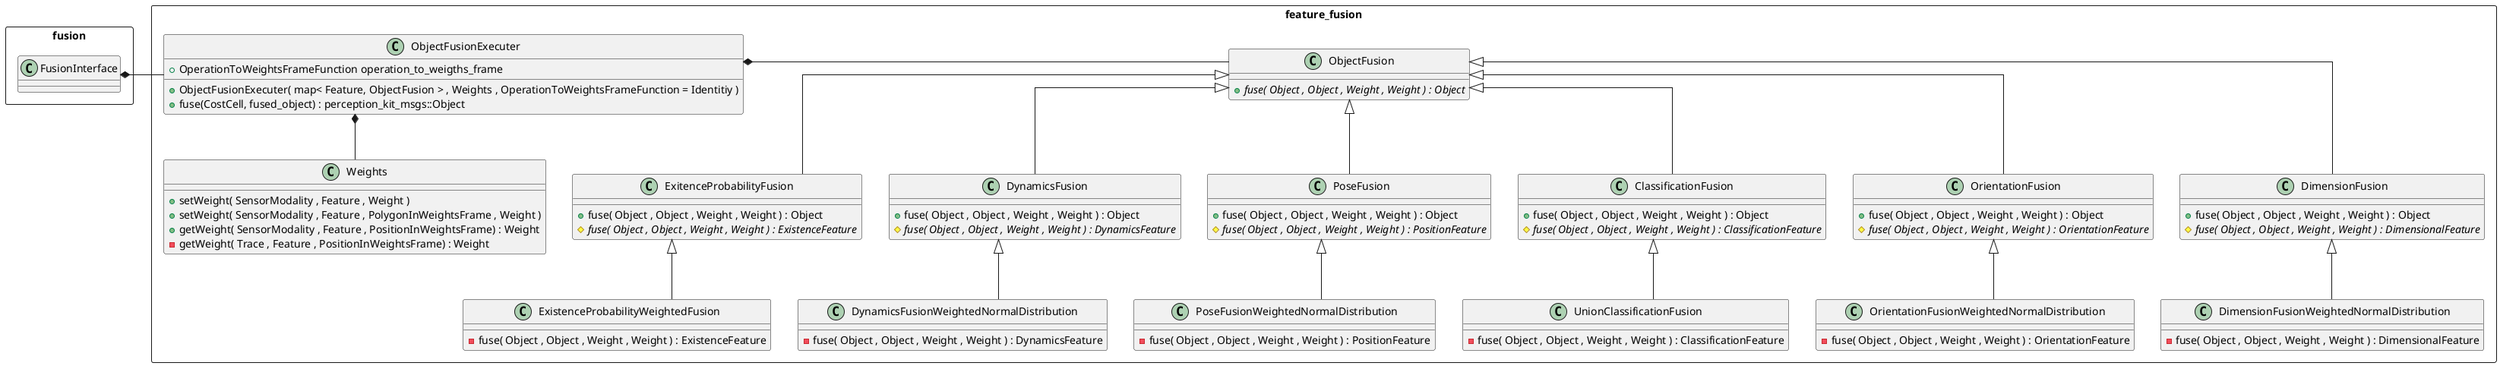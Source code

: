 @startuml(id=feature_fusion) TrackToTrackFusion_Feature

skinparam linetype ortho

package fusion <<Rectangle>> {

    class FusionInterface {
    }
} 

package feature_fusion <<Rectangle>> {
    class ObjectFusionExecuter {
        + ObjectFusionExecuter( map< Feature, ObjectFusion > , Weights , OperationToWeightsFrameFunction = Identitiy )
        + fuse(CostCell, fused_object) : perception_kit_msgs::Object
        + OperationToWeightsFrameFunction operation_to_weigths_frame
    }

    class Weights {

        + setWeight( SensorModality , Feature , Weight )
        + setWeight( SensorModality , Feature , PolygonInWeightsFrame , Weight )
        + getWeight( SensorModality , Feature , PositionInWeightsFrame) : Weight
        - getWeight( Trace , Feature , PositionInWeightsFrame) : Weight

    }

    class ObjectFusion {
        + {abstract} fuse( Object , Object , Weight , Weight ) : Object
    }

    class DimensionFusion {
        +  fuse( Object , Object , Weight , Weight ) : Object
        #  {abstract} fuse( Object , Object , Weight , Weight ) : DimensionalFeature
    }
    class DimensionFusionWeightedNormalDistribution {
        - fuse( Object , Object , Weight , Weight ) : DimensionalFeature
    }

    class ExitenceProbabilityFusion {
        +  fuse( Object , Object , Weight , Weight ) : Object
        #  {abstract} fuse( Object , Object , Weight , Weight ) : ExistenceFeature
    }
    class ExistenceProbabilityWeightedFusion {
        -  fuse( Object , Object , Weight , Weight ) : ExistenceFeature
    }
    
    class DynamicsFusion {
        +  fuse( Object , Object , Weight , Weight ) : Object
        #  {abstract} fuse( Object , Object , Weight , Weight ) : DynamicsFeature
    }
    class DynamicsFusionWeightedNormalDistribution {
        - fuse( Object , Object , Weight , Weight ) : DynamicsFeature
    }

    class PoseFusion {
        +  fuse( Object , Object , Weight , Weight ) : Object
        #  {abstract} fuse( Object , Object , Weight , Weight ) : PositionFeature
    }
    class PoseFusionWeightedNormalDistribution {
        - fuse( Object , Object , Weight , Weight ) : PositionFeature
    }

    class ClassificationFusion {
        +  fuse( Object , Object , Weight , Weight ) : Object
        #  {abstract} fuse( Object , Object , Weight , Weight ) : ClassificationFeature
    }
    class UnionClassificationFusion {
        - fuse( Object , Object , Weight , Weight ) : ClassificationFeature
    }

    class OrientationFusion {
        +  fuse( Object , Object , Weight , Weight ) : Object
        #  {abstract} fuse( Object , Object , Weight , Weight ) : OrientationFeature
    }
    class OrientationFusionWeightedNormalDistribution {
        -  fuse( Object , Object , Weight , Weight ) : OrientationFeature
    }

    FusionInterface *-right- ObjectFusionExecuter

    ObjectFusionExecuter *-right- ObjectFusion
    ObjectFusionExecuter *-- Weights

    ObjectFusion <|-- DimensionFusion 
    DimensionFusion <|-- DimensionFusionWeightedNormalDistribution

    ObjectFusion <|-- ExitenceProbabilityFusion
    ExitenceProbabilityFusion <|-- ExistenceProbabilityWeightedFusion

    ObjectFusion <|-- DynamicsFusion
    DynamicsFusion <|-- DynamicsFusionWeightedNormalDistribution

    ObjectFusion <|-- PoseFusion
    PoseFusion <|-- PoseFusionWeightedNormalDistribution

    ObjectFusion <|-- OrientationFusion
    OrientationFusion <|-- OrientationFusionWeightedNormalDistribution

    ObjectFusion <|-- ClassificationFusion
    ClassificationFusion <|-- UnionClassificationFusion

}
@enduml